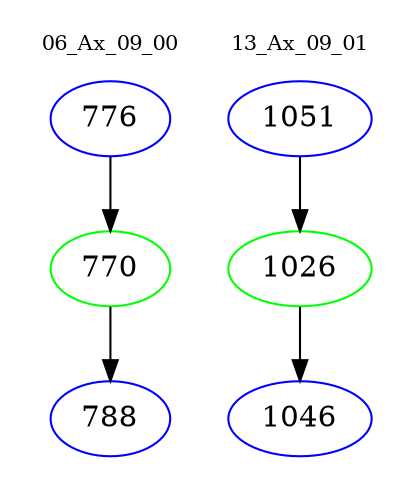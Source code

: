 digraph{
subgraph cluster_0 {
color = white
label = "06_Ax_09_00";
fontsize=10;
T0_776 [label="776", color="blue"]
T0_776 -> T0_770 [color="black"]
T0_770 [label="770", color="green"]
T0_770 -> T0_788 [color="black"]
T0_788 [label="788", color="blue"]
}
subgraph cluster_1 {
color = white
label = "13_Ax_09_01";
fontsize=10;
T1_1051 [label="1051", color="blue"]
T1_1051 -> T1_1026 [color="black"]
T1_1026 [label="1026", color="green"]
T1_1026 -> T1_1046 [color="black"]
T1_1046 [label="1046", color="blue"]
}
}
